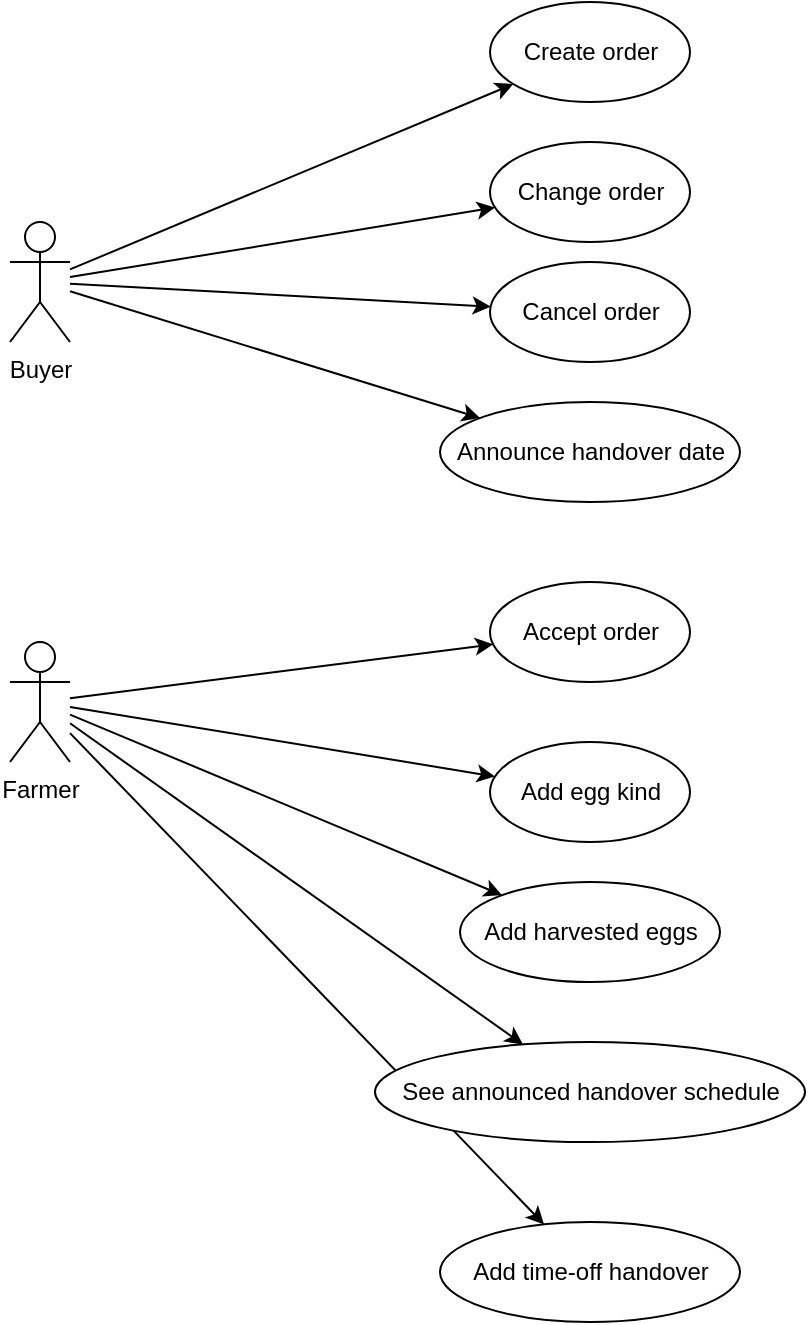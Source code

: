<mxfile>
    <diagram id="gDolLqoG-QjrXB_bN5M8" name="Page-1">
        <mxGraphModel dx="1233" dy="856" grid="1" gridSize="10" guides="1" tooltips="1" connect="1" arrows="1" fold="1" page="1" pageScale="1" pageWidth="850" pageHeight="1100" math="0" shadow="0">
            <root>
                <mxCell id="0"/>
                <mxCell id="1" parent="0"/>
                <mxCell id="2" value="Create order" style="shape=ellipse;html=1;dashed=0;whitespace=wrap;perimeter=ellipsePerimeter;" parent="1" vertex="1">
                    <mxGeometry x="490" y="30" width="100" height="50" as="geometry"/>
                </mxCell>
                <mxCell id="6" style="edgeStyle=none;html=1;" parent="1" source="3" target="2" edge="1">
                    <mxGeometry relative="1" as="geometry"/>
                </mxCell>
                <mxCell id="8" style="edgeStyle=none;html=1;" parent="1" source="3" target="7" edge="1">
                    <mxGeometry relative="1" as="geometry"/>
                </mxCell>
                <mxCell id="18" style="edgeStyle=none;html=1;" parent="1" source="3" target="17" edge="1">
                    <mxGeometry relative="1" as="geometry"/>
                </mxCell>
                <mxCell id="26" style="edgeStyle=none;html=1;" parent="1" source="3" target="14" edge="1">
                    <mxGeometry relative="1" as="geometry"/>
                </mxCell>
                <mxCell id="3" value="Buyer" style="shape=umlActor;verticalLabelPosition=bottom;verticalAlign=top;html=1;outlineConnect=0;" parent="1" vertex="1">
                    <mxGeometry x="250" y="140" width="30" height="60" as="geometry"/>
                </mxCell>
                <mxCell id="7" value="Cancel order" style="shape=ellipse;html=1;dashed=0;whitespace=wrap;perimeter=ellipsePerimeter;" parent="1" vertex="1">
                    <mxGeometry x="490" y="160" width="100" height="50" as="geometry"/>
                </mxCell>
                <mxCell id="19" style="edgeStyle=none;html=1;" parent="1" source="9" target="16" edge="1">
                    <mxGeometry relative="1" as="geometry"/>
                </mxCell>
                <mxCell id="21" style="edgeStyle=none;html=1;" parent="1" source="9" target="20" edge="1">
                    <mxGeometry relative="1" as="geometry"/>
                </mxCell>
                <mxCell id="23" style="edgeStyle=none;html=1;" parent="1" source="9" target="22" edge="1">
                    <mxGeometry relative="1" as="geometry"/>
                </mxCell>
                <mxCell id="25" style="edgeStyle=none;html=1;" parent="1" source="9" target="24" edge="1">
                    <mxGeometry relative="1" as="geometry"/>
                </mxCell>
                <mxCell id="29" style="edgeStyle=none;html=1;" parent="1" source="9" target="28" edge="1">
                    <mxGeometry relative="1" as="geometry"/>
                </mxCell>
                <mxCell id="9" value="Farmer" style="shape=umlActor;verticalLabelPosition=bottom;verticalAlign=top;html=1;outlineConnect=0;" parent="1" vertex="1">
                    <mxGeometry x="250" y="350" width="30" height="60" as="geometry"/>
                </mxCell>
                <mxCell id="14" value="Announce handover date" style="shape=ellipse;html=1;dashed=0;whitespace=wrap;perimeter=ellipsePerimeter;" parent="1" vertex="1">
                    <mxGeometry x="465" y="230" width="150" height="50" as="geometry"/>
                </mxCell>
                <mxCell id="16" value="Add egg kind" style="shape=ellipse;html=1;dashed=0;whitespace=wrap;perimeter=ellipsePerimeter;" parent="1" vertex="1">
                    <mxGeometry x="490" y="400" width="100" height="50" as="geometry"/>
                </mxCell>
                <mxCell id="17" value="Change order" style="shape=ellipse;html=1;dashed=0;whitespace=wrap;perimeter=ellipsePerimeter;" parent="1" vertex="1">
                    <mxGeometry x="490" y="100" width="100" height="50" as="geometry"/>
                </mxCell>
                <mxCell id="20" value="Accept order" style="shape=ellipse;html=1;dashed=0;whitespace=wrap;perimeter=ellipsePerimeter;" parent="1" vertex="1">
                    <mxGeometry x="490" y="320" width="100" height="50" as="geometry"/>
                </mxCell>
                <mxCell id="22" value="Add harvested eggs" style="shape=ellipse;html=1;dashed=0;whitespace=wrap;perimeter=ellipsePerimeter;" parent="1" vertex="1">
                    <mxGeometry x="475" y="470" width="130" height="50" as="geometry"/>
                </mxCell>
                <mxCell id="24" value="See announced handover schedule" style="shape=ellipse;html=1;dashed=0;whitespace=wrap;perimeter=ellipsePerimeter;" parent="1" vertex="1">
                    <mxGeometry x="432.5" y="550" width="215" height="50" as="geometry"/>
                </mxCell>
                <mxCell id="28" value="Add time-off handover" style="shape=ellipse;html=1;dashed=0;whitespace=wrap;perimeter=ellipsePerimeter;" parent="1" vertex="1">
                    <mxGeometry x="465" y="640" width="150" height="50" as="geometry"/>
                </mxCell>
            </root>
        </mxGraphModel>
    </diagram>
</mxfile>